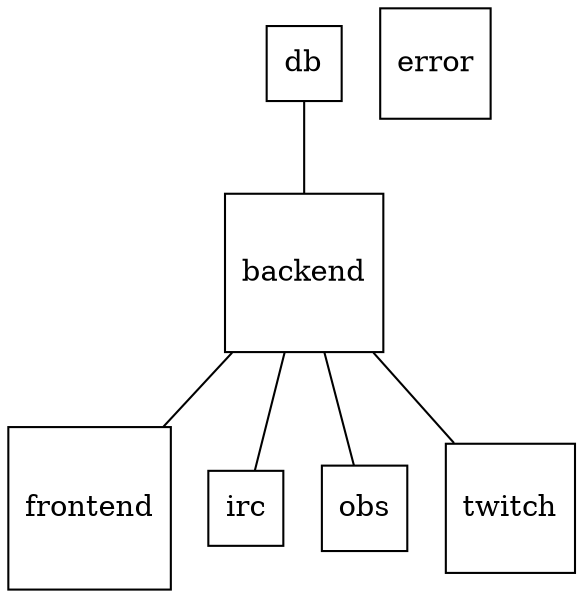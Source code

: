graph {
	node [shape = square];
	
	db;
	backend;
	frontend;
	
	error;
	irc;
	obs;
	twitch;

	db -- backend;
	backend -- irc;
	backend -- obs;
	backend -- twitch;
	
	backend -- frontend;
}
